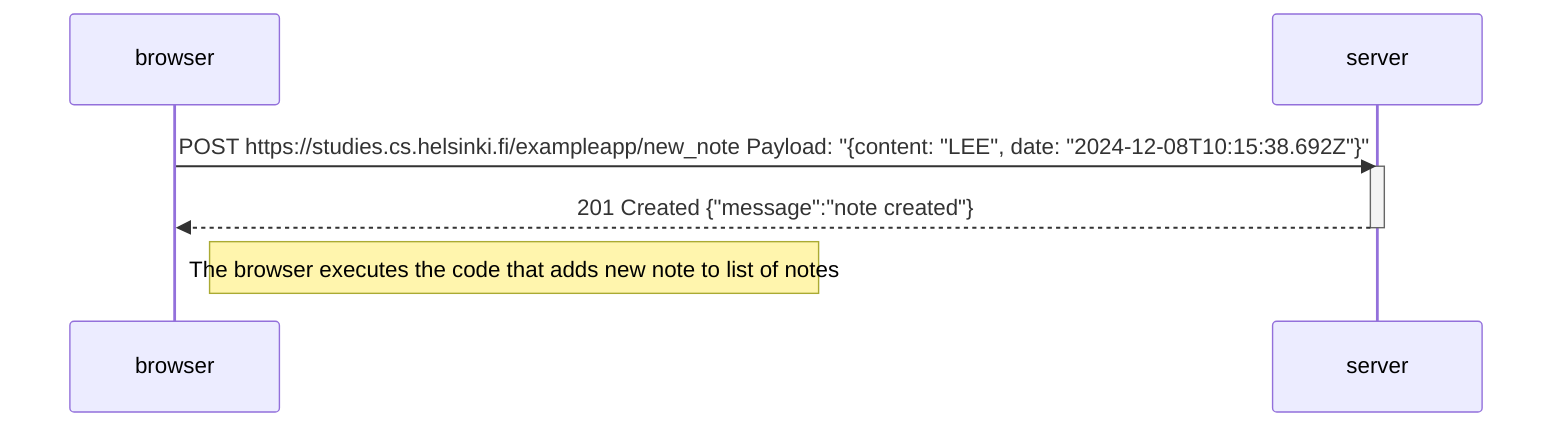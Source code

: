 sequenceDiagram
    participant browser
    participant server
    
    browser->>server: POST https://studies.cs.helsinki.fi/exampleapp/new_note Payload: "{content: "LEE", date: "2024-12-08T10:15:38.692Z"}"
    activate server
    server-->>browser: 201 Created  {"message":"note created"}
    deactivate server
    

    Note right of browser: The browser executes the code that adds new note to list of notes
